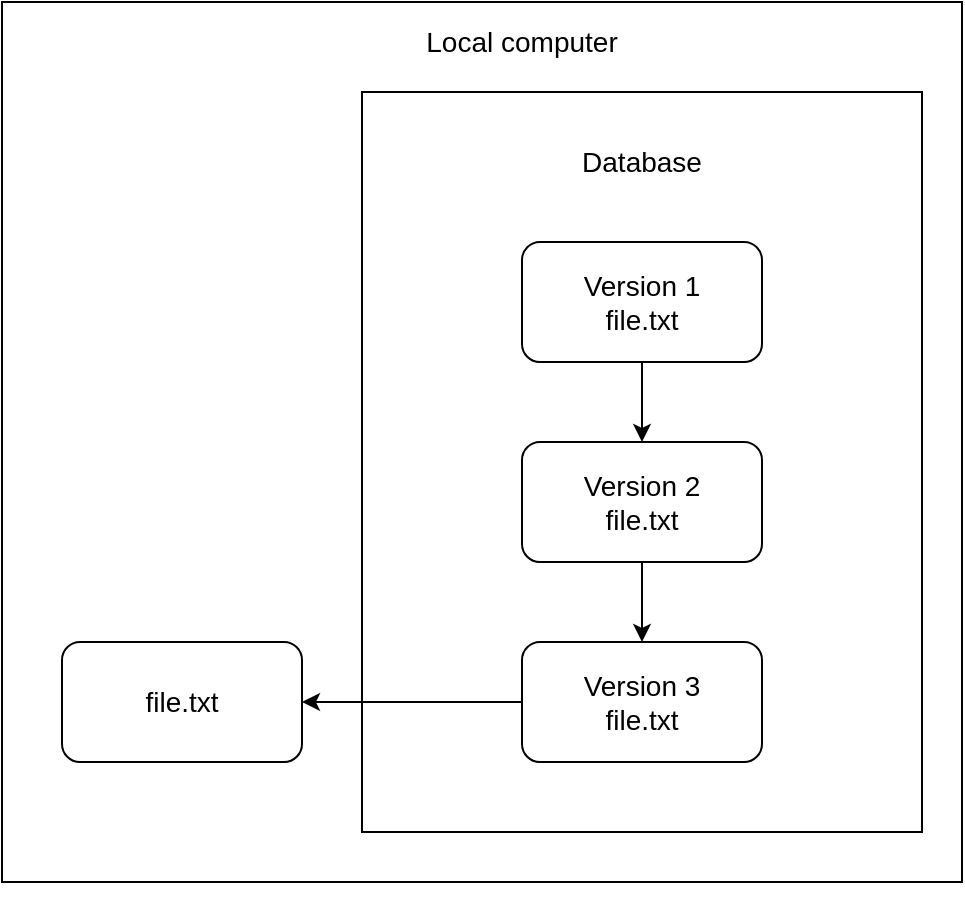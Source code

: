 <mxfile version="26.0.16">
  <diagram name="Page-1" id="CDJjjE_HsOS4GCW2QY6j">
    <mxGraphModel dx="1420" dy="942" grid="1" gridSize="10" guides="1" tooltips="1" connect="1" arrows="1" fold="1" page="1" pageScale="1" pageWidth="1200" pageHeight="1920" math="0" shadow="0">
      <root>
        <mxCell id="0" />
        <mxCell id="1" parent="0" />
        <mxCell id="9XNiOfx3QlyoS_Myu1O6-1" value="" style="rounded=0;whiteSpace=wrap;html=1;perimeterSpacing=1;glass=0;shadow=0;" parent="1" vertex="1">
          <mxGeometry x="40" y="40" width="480" height="440" as="geometry" />
        </mxCell>
        <mxCell id="9XNiOfx3QlyoS_Myu1O6-2" value="Local computer" style="rounded=0;whiteSpace=wrap;html=1;fontSize=14;strokeColor=none;" parent="1" vertex="1">
          <mxGeometry x="115" y="50" width="370" height="20" as="geometry" />
        </mxCell>
        <mxCell id="9XNiOfx3QlyoS_Myu1O6-3" value="" style="rounded=0;whiteSpace=wrap;html=1;" parent="1" vertex="1">
          <mxGeometry x="290" y="240" width="120" height="60" as="geometry" />
        </mxCell>
        <mxCell id="9XNiOfx3QlyoS_Myu1O6-4" value="" style="rounded=0;whiteSpace=wrap;html=1;" parent="1" vertex="1">
          <mxGeometry x="300" y="275" width="120" height="60" as="geometry" />
        </mxCell>
        <mxCell id="9XNiOfx3QlyoS_Myu1O6-5" value="file.txt" style="rounded=1;whiteSpace=wrap;html=1;fontSize=14;" parent="1" vertex="1">
          <mxGeometry x="70" y="360" width="120" height="60" as="geometry" />
        </mxCell>
        <mxCell id="9XNiOfx3QlyoS_Myu1O6-6" value="" style="rounded=0;whiteSpace=wrap;html=1;perimeterSpacing=0;" parent="1" vertex="1">
          <mxGeometry x="220" y="85" width="280" height="370" as="geometry" />
        </mxCell>
        <mxCell id="9XNiOfx3QlyoS_Myu1O6-7" value="Database" style="rounded=0;whiteSpace=wrap;html=1;fontSize=14;strokeColor=none;" parent="1" vertex="1">
          <mxGeometry x="300" y="110" width="120" height="20" as="geometry" />
        </mxCell>
        <mxCell id="9XNiOfx3QlyoS_Myu1O6-17" value="" style="edgeStyle=orthogonalEdgeStyle;rounded=0;orthogonalLoop=1;jettySize=auto;html=1;" parent="1" source="9XNiOfx3QlyoS_Myu1O6-9" target="9XNiOfx3QlyoS_Myu1O6-11" edge="1">
          <mxGeometry relative="1" as="geometry" />
        </mxCell>
        <mxCell id="9XNiOfx3QlyoS_Myu1O6-9" value="Version 2&lt;div&gt;file.txt&lt;/div&gt;" style="rounded=1;whiteSpace=wrap;html=1;fontSize=14;verticalAlign=middle;" parent="1" vertex="1">
          <mxGeometry x="300" y="260" width="120" height="60" as="geometry" />
        </mxCell>
        <mxCell id="9XNiOfx3QlyoS_Myu1O6-16" value="" style="edgeStyle=orthogonalEdgeStyle;rounded=0;orthogonalLoop=1;jettySize=auto;html=1;" parent="1" source="9XNiOfx3QlyoS_Myu1O6-10" target="9XNiOfx3QlyoS_Myu1O6-9" edge="1">
          <mxGeometry relative="1" as="geometry" />
        </mxCell>
        <mxCell id="9XNiOfx3QlyoS_Myu1O6-10" value="&lt;font&gt;Version 1&lt;/font&gt;&lt;div&gt;&lt;font&gt;file.txt&lt;/font&gt;&lt;/div&gt;" style="rounded=1;whiteSpace=wrap;html=1;fontSize=14;" parent="1" vertex="1">
          <mxGeometry x="300" y="160" width="120" height="60" as="geometry" />
        </mxCell>
        <mxCell id="9XNiOfx3QlyoS_Myu1O6-15" style="edgeStyle=orthogonalEdgeStyle;rounded=0;orthogonalLoop=1;jettySize=auto;html=1;" parent="1" source="9XNiOfx3QlyoS_Myu1O6-11" target="9XNiOfx3QlyoS_Myu1O6-5" edge="1">
          <mxGeometry relative="1" as="geometry" />
        </mxCell>
        <mxCell id="9XNiOfx3QlyoS_Myu1O6-11" value="Version 3&lt;div&gt;file.txt&lt;/div&gt;" style="rounded=1;whiteSpace=wrap;html=1;fontSize=14;" parent="1" vertex="1">
          <mxGeometry x="300" y="360" width="120" height="60" as="geometry" />
        </mxCell>
        <mxCell id="9XNiOfx3QlyoS_Myu1O6-13" style="edgeStyle=orthogonalEdgeStyle;rounded=0;orthogonalLoop=1;jettySize=auto;html=1;exitX=0.5;exitY=1;exitDx=0;exitDy=0;" parent="1" source="9XNiOfx3QlyoS_Myu1O6-1" target="9XNiOfx3QlyoS_Myu1O6-1" edge="1">
          <mxGeometry relative="1" as="geometry" />
        </mxCell>
      </root>
    </mxGraphModel>
  </diagram>
</mxfile>

